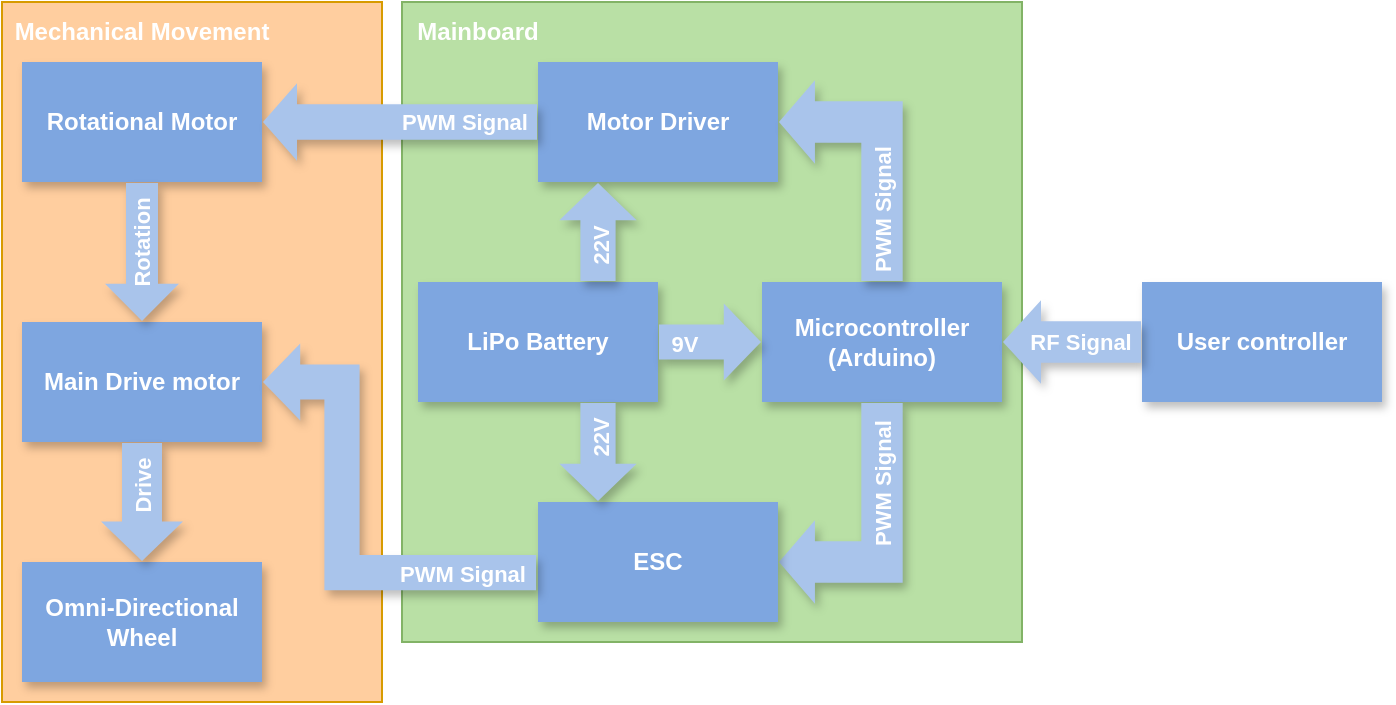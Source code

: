 <mxfile version="21.6.5" type="device">
  <diagram name="Page-1" id="_5MBkdKM8Xg6dZCR3AkQ">
    <mxGraphModel dx="580" dy="1624" grid="1" gridSize="10" guides="1" tooltips="1" connect="1" arrows="1" fold="1" page="1" pageScale="1" pageWidth="850" pageHeight="1100" math="0" shadow="0">
      <root>
        <mxCell id="0" />
        <mxCell id="1" parent="0" />
        <mxCell id="DGIZA6DbEYCkTqBpSOKV-38" value="" style="rounded=0;whiteSpace=wrap;html=1;fillColor=#B9E0A5;strokeColor=#82b366;" parent="1" vertex="1">
          <mxGeometry x="490" y="70" width="310" height="320" as="geometry" />
        </mxCell>
        <mxCell id="DGIZA6DbEYCkTqBpSOKV-39" value="" style="rounded=0;whiteSpace=wrap;html=1;fillColor=#FFCE9F;strokeColor=#d79b00;" parent="1" vertex="1">
          <mxGeometry x="290" y="70" width="190" height="350" as="geometry" />
        </mxCell>
        <mxCell id="wunuRDhryvDSYgeNqyzK-1" value="Main Drive motor" style="rounded=0;whiteSpace=wrap;html=1;fontColor=#FFFFFF;strokeColor=none;fillColor=#7EA6E0;fontStyle=1;shadow=1;" parent="1" vertex="1">
          <mxGeometry x="300" y="230" width="120" height="60" as="geometry" />
        </mxCell>
        <mxCell id="wunuRDhryvDSYgeNqyzK-2" value="Rotational Motor" style="rounded=0;whiteSpace=wrap;html=1;fontColor=#FFFFFF;strokeColor=none;fillColor=#7EA6E0;fontStyle=1;shadow=1;" parent="1" vertex="1">
          <mxGeometry x="300" y="100" width="120" height="60" as="geometry" />
        </mxCell>
        <mxCell id="DGIZA6DbEYCkTqBpSOKV-1" value="Motor Driver" style="rounded=0;whiteSpace=wrap;html=1;fontColor=#FFFFFF;strokeColor=none;fillColor=#7EA6E0;fontStyle=1;shadow=1;" parent="1" vertex="1">
          <mxGeometry x="558" y="100" width="120" height="60" as="geometry" />
        </mxCell>
        <mxCell id="DGIZA6DbEYCkTqBpSOKV-2" value="Microcontroller (Arduino)" style="rounded=0;whiteSpace=wrap;html=1;fontColor=#FFFFFF;strokeColor=none;fillColor=#7EA6E0;fontStyle=1;shadow=1;" parent="1" vertex="1">
          <mxGeometry x="670" y="210" width="120" height="60" as="geometry" />
        </mxCell>
        <mxCell id="DGIZA6DbEYCkTqBpSOKV-4" value="User controller" style="rounded=0;whiteSpace=wrap;html=1;fontColor=#FFFFFF;strokeColor=none;fillColor=#7EA6E0;fontStyle=1;shadow=1;" parent="1" vertex="1">
          <mxGeometry x="860" y="210" width="120" height="60" as="geometry" />
        </mxCell>
        <mxCell id="DGIZA6DbEYCkTqBpSOKV-5" value="Omni-Directional Wheel" style="rounded=0;whiteSpace=wrap;html=1;fontColor=#FFFFFF;strokeColor=none;fillColor=#7EA6E0;fontStyle=1;shadow=1;" parent="1" vertex="1">
          <mxGeometry x="300" y="350" width="120" height="60" as="geometry" />
        </mxCell>
        <mxCell id="DGIZA6DbEYCkTqBpSOKV-6" value="" style="shape=flexArrow;endArrow=classic;html=1;rounded=0;entryX=0.5;entryY=0;entryDx=0;entryDy=0;exitX=0.5;exitY=1;exitDx=0;exitDy=0;width=20;endSize=6.268;edgeStyle=orthogonalEdgeStyle;labelBackgroundColor=#A9C4EB;fontColor=#FFFFFF;fillColor=#A9C4EB;strokeColor=none;shadow=1;" parent="1" source="wunuRDhryvDSYgeNqyzK-1" target="DGIZA6DbEYCkTqBpSOKV-5" edge="1">
          <mxGeometry width="50" height="50" relative="1" as="geometry">
            <mxPoint x="400" y="400" as="sourcePoint" />
            <mxPoint x="450" y="350" as="targetPoint" />
            <Array as="points">
              <mxPoint x="360" y="310" />
              <mxPoint x="360" y="310" />
            </Array>
          </mxGeometry>
        </mxCell>
        <mxCell id="DGIZA6DbEYCkTqBpSOKV-9" value="" style="shape=flexArrow;endArrow=classic;html=1;rounded=0;entryX=0.5;entryY=0;entryDx=0;entryDy=0;exitX=0.5;exitY=1;exitDx=0;exitDy=0;width=16;endSize=5.868;labelBackgroundColor=#A9C4EB;fontColor=#FFFFFF;fillColor=#A9C4EB;strokeColor=none;shadow=1;" parent="1" source="wunuRDhryvDSYgeNqyzK-2" target="wunuRDhryvDSYgeNqyzK-1" edge="1">
          <mxGeometry width="50" height="50" relative="1" as="geometry">
            <mxPoint x="400" y="400" as="sourcePoint" />
            <mxPoint x="450" y="350" as="targetPoint" />
          </mxGeometry>
        </mxCell>
        <mxCell id="DGIZA6DbEYCkTqBpSOKV-34" value="Rotation" style="edgeLabel;html=1;align=center;verticalAlign=middle;resizable=0;points=[];labelBackgroundColor=#A9C4EB;fontColor=#FFFFFF;fontStyle=1;rotation=-90;" parent="DGIZA6DbEYCkTqBpSOKV-9" vertex="1" connectable="0">
          <mxGeometry x="0.179" relative="1" as="geometry">
            <mxPoint y="-11" as="offset" />
          </mxGeometry>
        </mxCell>
        <mxCell id="DGIZA6DbEYCkTqBpSOKV-15" value="" style="shape=flexArrow;endArrow=classic;html=1;rounded=0;entryX=1;entryY=0.5;entryDx=0;entryDy=0;exitX=0;exitY=0.5;exitDx=0;exitDy=0;width=20.667;endSize=6;labelBackgroundColor=#A9C4EB;fontColor=#FFFFFF;fillColor=#A9C4EB;strokeColor=none;shadow=1;" parent="1" source="DGIZA6DbEYCkTqBpSOKV-4" target="DGIZA6DbEYCkTqBpSOKV-2" edge="1">
          <mxGeometry width="50" height="50" relative="1" as="geometry">
            <mxPoint x="388" y="400" as="sourcePoint" />
            <mxPoint x="438" y="350" as="targetPoint" />
          </mxGeometry>
        </mxCell>
        <mxCell id="DGIZA6DbEYCkTqBpSOKV-30" value="RF Signal" style="edgeLabel;html=1;align=center;verticalAlign=middle;resizable=0;points=[];rotation=0;labelBackgroundColor=#A9C4EB;fontColor=#FFFFFF;fontStyle=1" parent="DGIZA6DbEYCkTqBpSOKV-15" vertex="1" connectable="0">
          <mxGeometry x="-0.442" y="4" relative="1" as="geometry">
            <mxPoint x="-12" y="-4" as="offset" />
          </mxGeometry>
        </mxCell>
        <mxCell id="DGIZA6DbEYCkTqBpSOKV-16" value="LiPo Battery" style="rounded=0;whiteSpace=wrap;html=1;strokeColor=none;fillColor=#7EA6E0;fontColor=#FFFFFF;fontStyle=1;shadow=1;" parent="1" vertex="1">
          <mxGeometry x="498" y="210" width="120" height="60" as="geometry" />
        </mxCell>
        <mxCell id="DGIZA6DbEYCkTqBpSOKV-19" value="" style="shape=flexArrow;endArrow=classic;html=1;rounded=0;exitX=0.75;exitY=0;exitDx=0;exitDy=0;entryX=0.25;entryY=1;entryDx=0;entryDy=0;edgeStyle=orthogonalEdgeStyle;width=17.6;endSize=5.868;fillColor=#A9C4EB;strokeColor=none;shadow=1;" parent="1" source="DGIZA6DbEYCkTqBpSOKV-16" target="DGIZA6DbEYCkTqBpSOKV-1" edge="1">
          <mxGeometry width="50" height="50" relative="1" as="geometry">
            <mxPoint x="388" y="400" as="sourcePoint" />
            <mxPoint x="438" y="350" as="targetPoint" />
          </mxGeometry>
        </mxCell>
        <mxCell id="DGIZA6DbEYCkTqBpSOKV-21" value="" style="shape=flexArrow;endArrow=classic;html=1;rounded=0;entryX=1;entryY=0.5;entryDx=0;entryDy=0;width=20.69;endSize=5.655;strokeColor=none;fillColor=#A9C4EB;shadow=1;edgeStyle=orthogonalEdgeStyle;startSize=6;exitX=0.5;exitY=1;exitDx=0;exitDy=0;" parent="1" source="DGIZA6DbEYCkTqBpSOKV-2" target="gdpaAQ3tM2YAdLuMaoJy-3" edge="1">
          <mxGeometry width="50" height="50" relative="1" as="geometry">
            <mxPoint x="708" y="260" as="sourcePoint" />
            <mxPoint x="438" y="350" as="targetPoint" />
            <Array as="points">
              <mxPoint x="730" y="350" />
            </Array>
          </mxGeometry>
        </mxCell>
        <mxCell id="DGIZA6DbEYCkTqBpSOKV-23" value="" style="shape=flexArrow;endArrow=classic;html=1;rounded=0;entryX=1;entryY=0.5;entryDx=0;entryDy=0;edgeStyle=orthogonalEdgeStyle;width=17.714;endSize=5.331;labelBackgroundColor=#A9C4EB;fontColor=#FFFFFF;fillColor=#A9C4EB;strokeColor=none;shadow=1;exitX=0;exitY=0.5;exitDx=0;exitDy=0;" parent="1" source="DGIZA6DbEYCkTqBpSOKV-1" target="wunuRDhryvDSYgeNqyzK-2" edge="1">
          <mxGeometry width="50" height="50" relative="1" as="geometry">
            <mxPoint x="640" y="140" as="sourcePoint" />
            <mxPoint x="300" y="300" as="targetPoint" />
            <Array as="points">
              <mxPoint x="520" y="130" />
              <mxPoint x="520" y="130" />
            </Array>
          </mxGeometry>
        </mxCell>
        <mxCell id="DGIZA6DbEYCkTqBpSOKV-36" value="PWM Signal" style="edgeLabel;html=1;align=center;verticalAlign=middle;resizable=0;points=[];labelBackgroundColor=#A9C4EB;fontColor=#FFFFFF;fontStyle=1" parent="1" vertex="1" connectable="0">
          <mxGeometry x="520.999" y="130" as="geometry" />
        </mxCell>
        <mxCell id="DGIZA6DbEYCkTqBpSOKV-37" value="Drive" style="edgeLabel;html=1;align=center;verticalAlign=middle;resizable=0;points=[];rotation=-90;labelBackgroundColor=#A9C4EB;fontColor=#FFFFFF;fontStyle=1" parent="1" vertex="1" connectable="0">
          <mxGeometry x="347.999" y="311" as="geometry">
            <mxPoint x="-1.0" y="12" as="offset" />
          </mxGeometry>
        </mxCell>
        <mxCell id="DGIZA6DbEYCkTqBpSOKV-43" value="&lt;b&gt;&lt;font color=&quot;#ffffff&quot;&gt;Mechanical Movement&lt;/font&gt;&lt;/b&gt;" style="text;html=1;strokeColor=none;fillColor=none;align=center;verticalAlign=middle;whiteSpace=wrap;rounded=0;" parent="1" vertex="1">
          <mxGeometry x="290" y="70" width="140" height="30" as="geometry" />
        </mxCell>
        <mxCell id="DGIZA6DbEYCkTqBpSOKV-44" value="&lt;b&gt;&lt;font color=&quot;#ffffff&quot;&gt;Mainboard&lt;/font&gt;&lt;/b&gt;" style="text;html=1;strokeColor=none;fillColor=none;align=center;verticalAlign=middle;whiteSpace=wrap;rounded=0;" parent="1" vertex="1">
          <mxGeometry x="458" y="70" width="140" height="30" as="geometry" />
        </mxCell>
        <mxCell id="gdpaAQ3tM2YAdLuMaoJy-3" value="ESC" style="rounded=0;whiteSpace=wrap;html=1;strokeColor=none;fillColor=#7EA6E0;fontColor=#FFFFFF;fontStyle=1;shadow=1;" parent="1" vertex="1">
          <mxGeometry x="558" y="320" width="120" height="60" as="geometry" />
        </mxCell>
        <mxCell id="gdpaAQ3tM2YAdLuMaoJy-5" value="" style="shape=flexArrow;endArrow=classic;html=1;rounded=0;exitX=0.75;exitY=1;exitDx=0;exitDy=0;entryX=0.25;entryY=0;entryDx=0;entryDy=0;edgeStyle=orthogonalEdgeStyle;width=17.6;endSize=5.868;fillColor=#A9C4EB;strokeColor=none;shadow=1;" parent="1" source="DGIZA6DbEYCkTqBpSOKV-16" target="gdpaAQ3tM2YAdLuMaoJy-3" edge="1">
          <mxGeometry width="50" height="50" relative="1" as="geometry">
            <mxPoint x="918" y="230" as="sourcePoint" />
            <mxPoint x="758" y="160" as="targetPoint" />
            <Array as="points">
              <mxPoint x="588" y="300" />
              <mxPoint x="588" y="300" />
            </Array>
          </mxGeometry>
        </mxCell>
        <mxCell id="gdpaAQ3tM2YAdLuMaoJy-7" value="" style="shape=flexArrow;endArrow=classic;html=1;rounded=0;entryX=1;entryY=0.5;entryDx=0;entryDy=0;width=20.69;endSize=5.655;strokeColor=none;fillColor=#A9C4EB;shadow=1;edgeStyle=orthogonalEdgeStyle;startSize=6;exitX=0.5;exitY=0;exitDx=0;exitDy=0;" parent="1" source="DGIZA6DbEYCkTqBpSOKV-2" target="DGIZA6DbEYCkTqBpSOKV-1" edge="1">
          <mxGeometry width="50" height="50" relative="1" as="geometry">
            <mxPoint x="728" y="280" as="sourcePoint" />
            <mxPoint x="728" y="330" as="targetPoint" />
            <Array as="points">
              <mxPoint x="730" y="130" />
            </Array>
          </mxGeometry>
        </mxCell>
        <mxCell id="gdpaAQ3tM2YAdLuMaoJy-8" value="" style="shape=flexArrow;endArrow=classic;html=1;rounded=0;exitX=-0.004;exitY=0.588;exitDx=0;exitDy=0;entryX=1;entryY=0.5;entryDx=0;entryDy=0;edgeStyle=orthogonalEdgeStyle;width=17.6;endSize=5.868;fillColor=#A9C4EB;strokeColor=none;shadow=1;exitPerimeter=0;" parent="1" source="gdpaAQ3tM2YAdLuMaoJy-3" target="wunuRDhryvDSYgeNqyzK-1" edge="1">
          <mxGeometry width="50" height="50" relative="1" as="geometry">
            <mxPoint x="640" y="265" as="sourcePoint" />
            <mxPoint x="680" y="330" as="targetPoint" />
            <Array as="points">
              <mxPoint x="460" y="355" />
              <mxPoint x="460" y="260" />
            </Array>
          </mxGeometry>
        </mxCell>
        <mxCell id="DGIZA6DbEYCkTqBpSOKV-41" value="PWM Signal" style="edgeLabel;html=1;align=center;verticalAlign=middle;resizable=0;points=[];rotation=0;labelBackgroundColor=#A9C4EB;fontColor=#FFFFFF;fontStyle=1" parent="1" vertex="1" connectable="0">
          <mxGeometry x="493.999" y="365" as="geometry">
            <mxPoint x="26" y="-9.0" as="offset" />
          </mxGeometry>
        </mxCell>
        <mxCell id="gdpaAQ3tM2YAdLuMaoJy-10" value="PWM Signal" style="edgeLabel;html=1;align=center;verticalAlign=middle;resizable=0;points=[];rotation=-90;labelBackgroundColor=#A9C4EB;fontColor=#FFFFFF;fontStyle=1" parent="1" vertex="1" connectable="0">
          <mxGeometry x="738.999" y="337" as="geometry">
            <mxPoint x="26" y="-9.0" as="offset" />
          </mxGeometry>
        </mxCell>
        <mxCell id="gdpaAQ3tM2YAdLuMaoJy-11" value="PWM Signal" style="edgeLabel;html=1;align=center;verticalAlign=middle;resizable=0;points=[];rotation=-90;labelBackgroundColor=#A9C4EB;fontColor=#FFFFFF;fontStyle=1" parent="1" vertex="1" connectable="0">
          <mxGeometry x="738.999" y="200" as="geometry">
            <mxPoint x="26" y="-9.0" as="offset" />
          </mxGeometry>
        </mxCell>
        <mxCell id="gdpaAQ3tM2YAdLuMaoJy-12" value="22V" style="edgeLabel;html=1;align=center;verticalAlign=middle;resizable=0;points=[];rotation=-90;labelBackgroundColor=#A9C4EB;fontColor=#FFFFFF;fontStyle=1" parent="1" vertex="1" connectable="0">
          <mxGeometry x="597.999" y="314" as="geometry">
            <mxPoint x="26" y="-9.0" as="offset" />
          </mxGeometry>
        </mxCell>
        <mxCell id="gdpaAQ3tM2YAdLuMaoJy-13" value="22V" style="edgeLabel;html=1;align=center;verticalAlign=middle;resizable=0;points=[];rotation=-90;labelBackgroundColor=#A9C4EB;fontColor=#FFFFFF;fontStyle=1" parent="1" vertex="1" connectable="0">
          <mxGeometry x="597.999" y="218" as="geometry">
            <mxPoint x="26" y="-9.0" as="offset" />
          </mxGeometry>
        </mxCell>
        <mxCell id="gdpaAQ3tM2YAdLuMaoJy-14" value="" style="shape=flexArrow;endArrow=classic;html=1;rounded=0;exitX=1;exitY=0.5;exitDx=0;exitDy=0;entryX=0;entryY=0.5;entryDx=0;entryDy=0;edgeStyle=orthogonalEdgeStyle;width=17.6;endSize=5.868;fillColor=#A9C4EB;strokeColor=none;shadow=1;" parent="1" source="DGIZA6DbEYCkTqBpSOKV-16" target="DGIZA6DbEYCkTqBpSOKV-2" edge="1">
          <mxGeometry width="50" height="50" relative="1" as="geometry">
            <mxPoint x="598" y="220" as="sourcePoint" />
            <mxPoint x="598" y="170" as="targetPoint" />
          </mxGeometry>
        </mxCell>
        <mxCell id="gdpaAQ3tM2YAdLuMaoJy-15" value="9V" style="edgeLabel;html=1;align=center;verticalAlign=middle;resizable=0;points=[];rotation=0;labelBackgroundColor=#A9C4EB;fontColor=#FFFFFF;fontStyle=1" parent="1" vertex="1" connectable="0">
          <mxGeometry x="604.999" y="250" as="geometry">
            <mxPoint x="26" y="-9.0" as="offset" />
          </mxGeometry>
        </mxCell>
      </root>
    </mxGraphModel>
  </diagram>
</mxfile>
